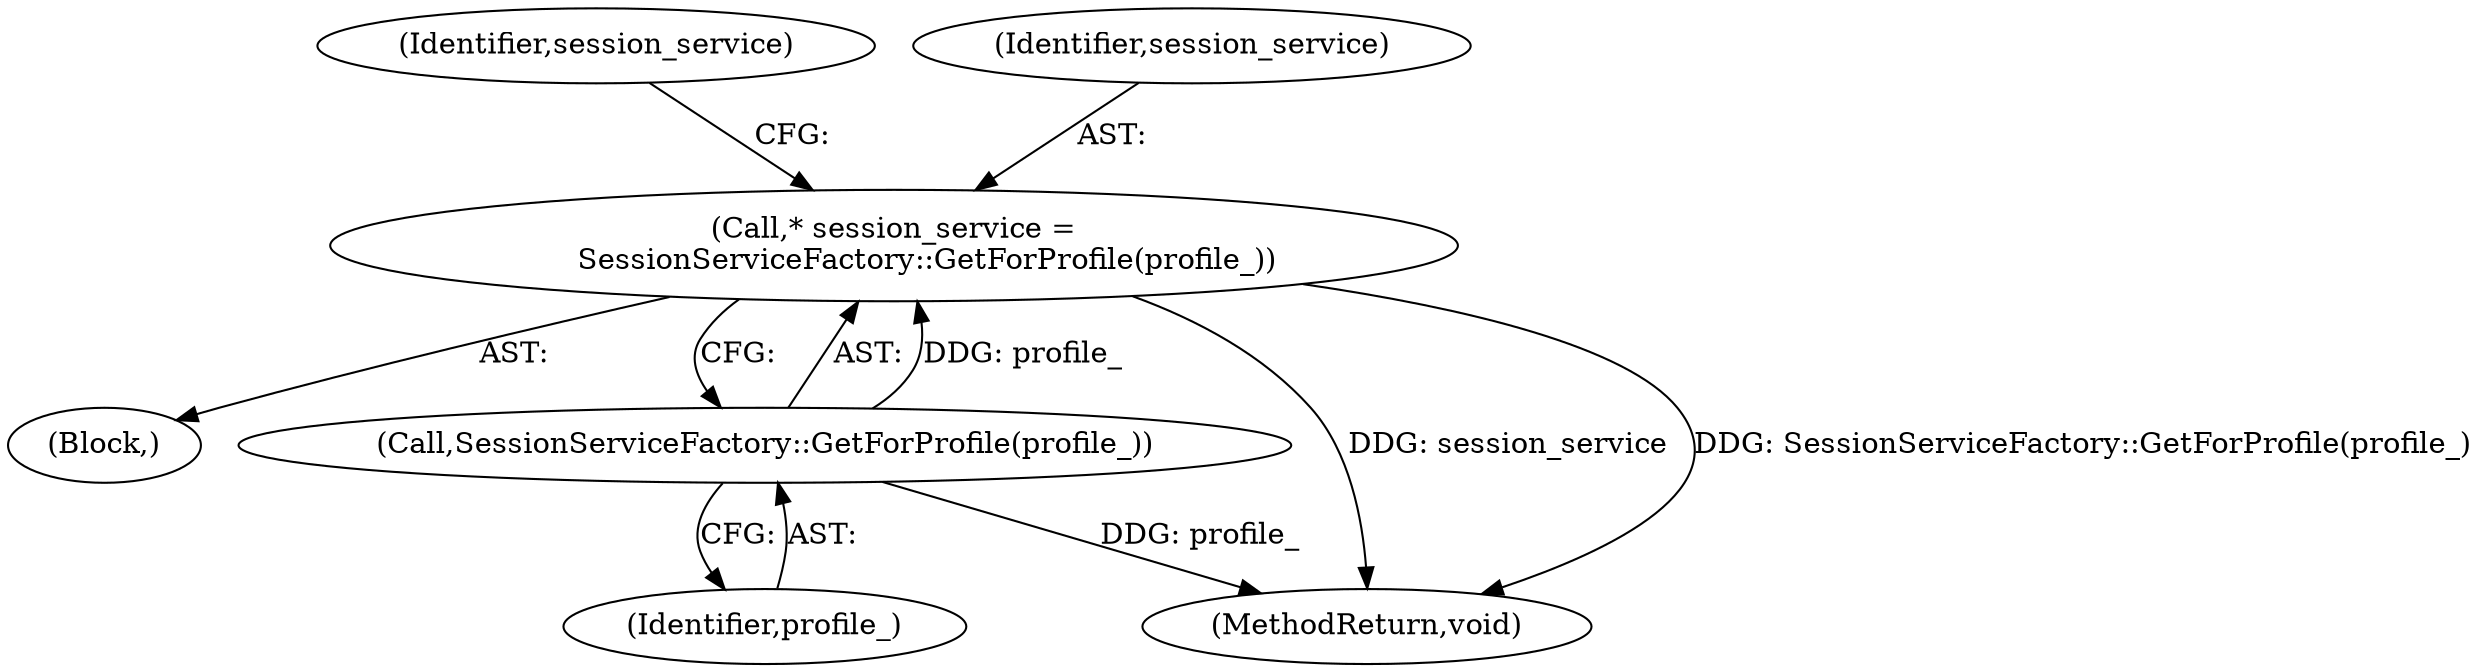 digraph "0_Chrome_e89cfcb9090e8c98129ae9160c513f504db74599_4@pointer" {
"1000111" [label="(Call,* session_service =\n       SessionServiceFactory::GetForProfile(profile_))"];
"1000113" [label="(Call,SessionServiceFactory::GetForProfile(profile_))"];
"1000114" [label="(Identifier,profile_)"];
"1000113" [label="(Call,SessionServiceFactory::GetForProfile(profile_))"];
"1000105" [label="(Block,)"];
"1000152" [label="(MethodReturn,void)"];
"1000111" [label="(Call,* session_service =\n       SessionServiceFactory::GetForProfile(profile_))"];
"1000116" [label="(Identifier,session_service)"];
"1000112" [label="(Identifier,session_service)"];
"1000111" -> "1000105"  [label="AST: "];
"1000111" -> "1000113"  [label="CFG: "];
"1000112" -> "1000111"  [label="AST: "];
"1000113" -> "1000111"  [label="AST: "];
"1000116" -> "1000111"  [label="CFG: "];
"1000111" -> "1000152"  [label="DDG: session_service"];
"1000111" -> "1000152"  [label="DDG: SessionServiceFactory::GetForProfile(profile_)"];
"1000113" -> "1000111"  [label="DDG: profile_"];
"1000113" -> "1000114"  [label="CFG: "];
"1000114" -> "1000113"  [label="AST: "];
"1000113" -> "1000152"  [label="DDG: profile_"];
}
